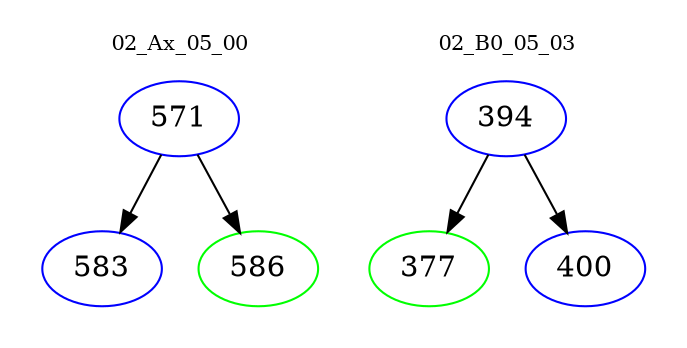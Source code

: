 digraph{
subgraph cluster_0 {
color = white
label = "02_Ax_05_00";
fontsize=10;
T0_571 [label="571", color="blue"]
T0_571 -> T0_583 [color="black"]
T0_583 [label="583", color="blue"]
T0_571 -> T0_586 [color="black"]
T0_586 [label="586", color="green"]
}
subgraph cluster_1 {
color = white
label = "02_B0_05_03";
fontsize=10;
T1_394 [label="394", color="blue"]
T1_394 -> T1_377 [color="black"]
T1_377 [label="377", color="green"]
T1_394 -> T1_400 [color="black"]
T1_400 [label="400", color="blue"]
}
}
